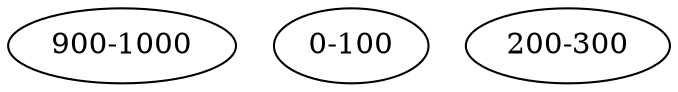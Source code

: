 strict digraph G {
"900-1000" [data="[id=G1.1,strand=.,density=1.000000]"];
"0-100" [data="[id=G1.1,strand=.,density=1.000000]"];
"200-300" [data="[id=G1.1,strand=.,density=1.000000]"];
}
